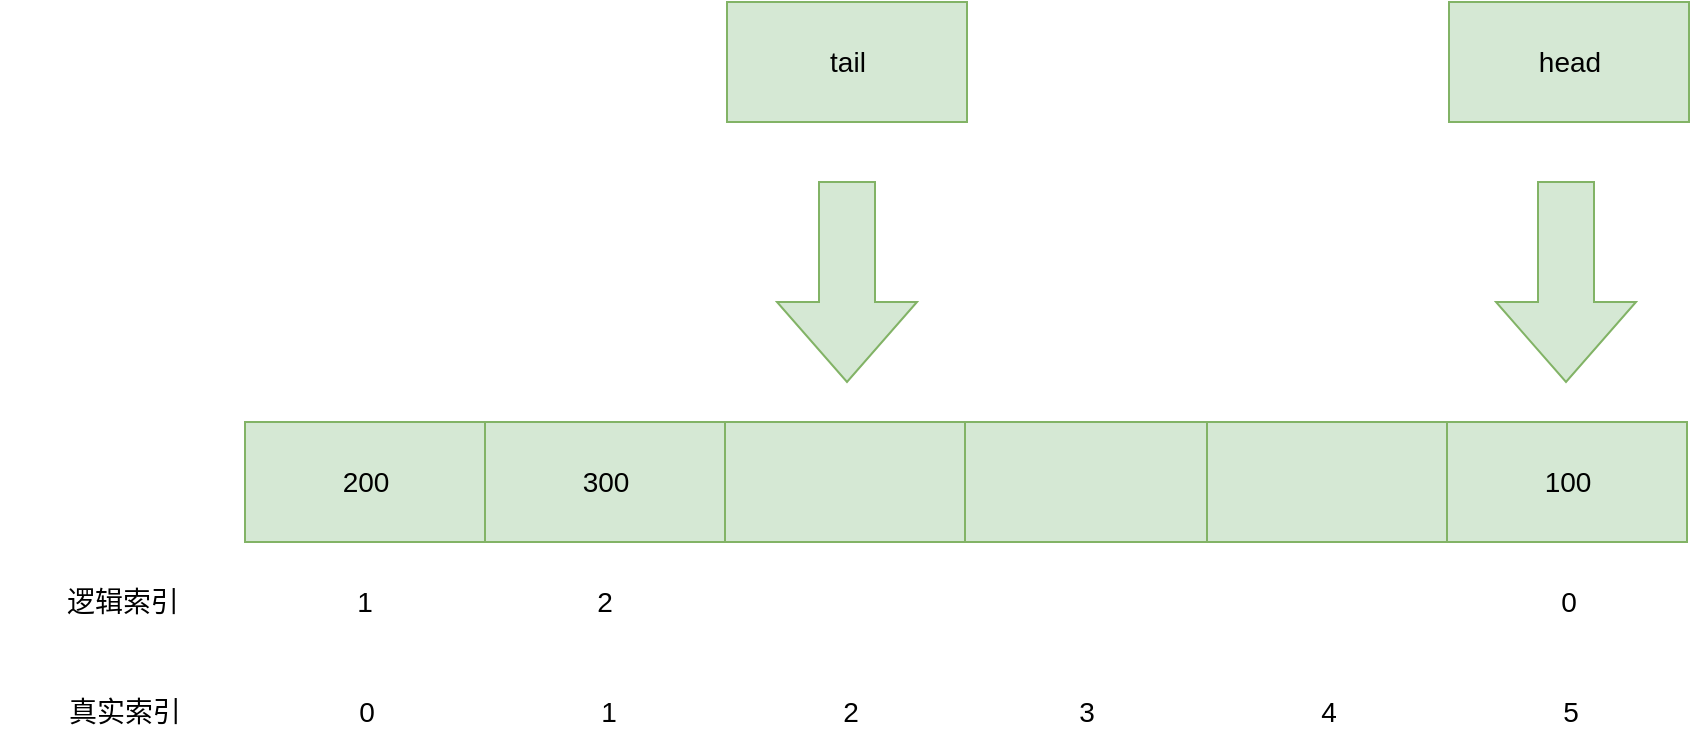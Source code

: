 <mxfile version="20.6.2" type="device"><diagram id="w4uOtnDx-845o5KqGNuY" name="第 1 页"><mxGraphModel dx="1599" dy="489" grid="1" gridSize="10" guides="1" tooltips="1" connect="1" arrows="1" fold="1" page="1" pageScale="1" pageWidth="827" pageHeight="1169" math="0" shadow="0"><root><mxCell id="0"/><mxCell id="1" parent="0"/><mxCell id="PTBXXt0VaSfsLWn9XCay-1" value="200" style="rounded=0;whiteSpace=wrap;html=1;fontSize=14;fillColor=#d5e8d4;strokeColor=#82b366;" parent="1" vertex="1"><mxGeometry x="59.5" y="775" width="120" height="60" as="geometry"/></mxCell><mxCell id="PTBXXt0VaSfsLWn9XCay-2" value="300" style="rounded=0;whiteSpace=wrap;html=1;fontSize=14;fillColor=#d5e8d4;strokeColor=#82b366;" parent="1" vertex="1"><mxGeometry x="179.5" y="775" width="120" height="60" as="geometry"/></mxCell><mxCell id="PTBXXt0VaSfsLWn9XCay-3" value="" style="rounded=0;whiteSpace=wrap;html=1;fontSize=14;fillColor=#d5e8d4;strokeColor=#82b366;" parent="1" vertex="1"><mxGeometry x="299.5" y="775" width="120" height="60" as="geometry"/></mxCell><mxCell id="PTBXXt0VaSfsLWn9XCay-4" value="" style="rounded=0;whiteSpace=wrap;html=1;fontSize=14;fillColor=#d5e8d4;strokeColor=#82b366;direction=west;" parent="1" vertex="1"><mxGeometry x="419.5" y="775" width="121" height="60" as="geometry"/></mxCell><mxCell id="PTBXXt0VaSfsLWn9XCay-5" value="" style="rounded=0;whiteSpace=wrap;html=1;fontSize=14;fillColor=#d5e8d4;strokeColor=#82b366;" parent="1" vertex="1"><mxGeometry x="540.5" y="775" width="120" height="60" as="geometry"/></mxCell><mxCell id="PTBXXt0VaSfsLWn9XCay-6" value="100" style="rounded=0;whiteSpace=wrap;html=1;fontSize=14;fillColor=#d5e8d4;strokeColor=#82b366;" parent="1" vertex="1"><mxGeometry x="660.5" y="775" width="120" height="60" as="geometry"/></mxCell><mxCell id="PTBXXt0VaSfsLWn9XCay-7" value="" style="html=1;shadow=0;dashed=0;align=center;verticalAlign=middle;shape=mxgraph.arrows2.arrow;dy=0.6;dx=40;direction=south;notch=0;fontSize=14;fillColor=#d5e8d4;strokeColor=#82b366;" parent="1" vertex="1"><mxGeometry x="325.5" y="655" width="70" height="100" as="geometry"/></mxCell><mxCell id="PTBXXt0VaSfsLWn9XCay-8" value="tail" style="rounded=0;whiteSpace=wrap;html=1;fontSize=14;fillColor=#d5e8d4;strokeColor=#82b366;" parent="1" vertex="1"><mxGeometry x="300.5" y="565" width="120" height="60" as="geometry"/></mxCell><mxCell id="PTBXXt0VaSfsLWn9XCay-9" value="" style="html=1;shadow=0;dashed=0;align=center;verticalAlign=middle;shape=mxgraph.arrows2.arrow;dy=0.6;dx=40;direction=south;notch=0;fontSize=14;fillColor=#d5e8d4;strokeColor=#82b366;" parent="1" vertex="1"><mxGeometry x="685" y="655" width="70" height="100" as="geometry"/></mxCell><mxCell id="PTBXXt0VaSfsLWn9XCay-10" value="head" style="rounded=0;whiteSpace=wrap;html=1;fontSize=14;fillColor=#d5e8d4;strokeColor=#82b366;" parent="1" vertex="1"><mxGeometry x="661.5" y="565" width="120" height="60" as="geometry"/></mxCell><mxCell id="PTBXXt0VaSfsLWn9XCay-11" value="1" style="text;html=1;strokeColor=none;fillColor=none;align=center;verticalAlign=middle;whiteSpace=wrap;rounded=0;fontSize=14;" parent="1" vertex="1"><mxGeometry x="58.5" y="845" width="121" height="40" as="geometry"/></mxCell><mxCell id="PTBXXt0VaSfsLWn9XCay-12" value="2" style="text;html=1;strokeColor=none;fillColor=none;align=center;verticalAlign=middle;whiteSpace=wrap;rounded=0;fontSize=14;" parent="1" vertex="1"><mxGeometry x="178.5" y="845" width="121" height="40" as="geometry"/></mxCell><mxCell id="PTBXXt0VaSfsLWn9XCay-16" value="0" style="text;html=1;strokeColor=none;fillColor=none;align=center;verticalAlign=middle;whiteSpace=wrap;rounded=0;fontSize=14;" parent="1" vertex="1"><mxGeometry x="660.5" y="845" width="121" height="40" as="geometry"/></mxCell><mxCell id="PTBXXt0VaSfsLWn9XCay-17" value="逻辑索引" style="text;html=1;strokeColor=none;fillColor=none;align=center;verticalAlign=middle;whiteSpace=wrap;rounded=0;fontSize=14;" parent="1" vertex="1"><mxGeometry x="-62.5" y="845" width="121" height="40" as="geometry"/></mxCell><mxCell id="kYdX-Y1tCXByh5jCT09M-1" value="0" style="text;html=1;strokeColor=none;fillColor=none;align=center;verticalAlign=middle;whiteSpace=wrap;rounded=0;fontSize=14;" vertex="1" parent="1"><mxGeometry x="59.5" y="900" width="121" height="40" as="geometry"/></mxCell><mxCell id="kYdX-Y1tCXByh5jCT09M-2" value="真实索引" style="text;html=1;strokeColor=none;fillColor=none;align=center;verticalAlign=middle;whiteSpace=wrap;rounded=0;fontSize=14;" vertex="1" parent="1"><mxGeometry x="-61.5" y="900" width="121" height="40" as="geometry"/></mxCell><mxCell id="kYdX-Y1tCXByh5jCT09M-3" value="2" style="text;html=1;strokeColor=none;fillColor=none;align=center;verticalAlign=middle;whiteSpace=wrap;rounded=0;fontSize=14;" vertex="1" parent="1"><mxGeometry x="301.5" y="900" width="121" height="40" as="geometry"/></mxCell><mxCell id="kYdX-Y1tCXByh5jCT09M-4" value="1" style="text;html=1;strokeColor=none;fillColor=none;align=center;verticalAlign=middle;whiteSpace=wrap;rounded=0;fontSize=14;" vertex="1" parent="1"><mxGeometry x="180.5" y="900" width="121" height="40" as="geometry"/></mxCell><mxCell id="kYdX-Y1tCXByh5jCT09M-5" value="3" style="text;html=1;strokeColor=none;fillColor=none;align=center;verticalAlign=middle;whiteSpace=wrap;rounded=0;fontSize=14;" vertex="1" parent="1"><mxGeometry x="419.5" y="900" width="121" height="40" as="geometry"/></mxCell><mxCell id="kYdX-Y1tCXByh5jCT09M-6" value="5" style="text;html=1;strokeColor=none;fillColor=none;align=center;verticalAlign=middle;whiteSpace=wrap;rounded=0;fontSize=14;" vertex="1" parent="1"><mxGeometry x="661.5" y="900" width="121" height="40" as="geometry"/></mxCell><mxCell id="kYdX-Y1tCXByh5jCT09M-7" value="4" style="text;html=1;strokeColor=none;fillColor=none;align=center;verticalAlign=middle;whiteSpace=wrap;rounded=0;fontSize=14;" vertex="1" parent="1"><mxGeometry x="540.5" y="900" width="121" height="40" as="geometry"/></mxCell></root></mxGraphModel></diagram></mxfile>